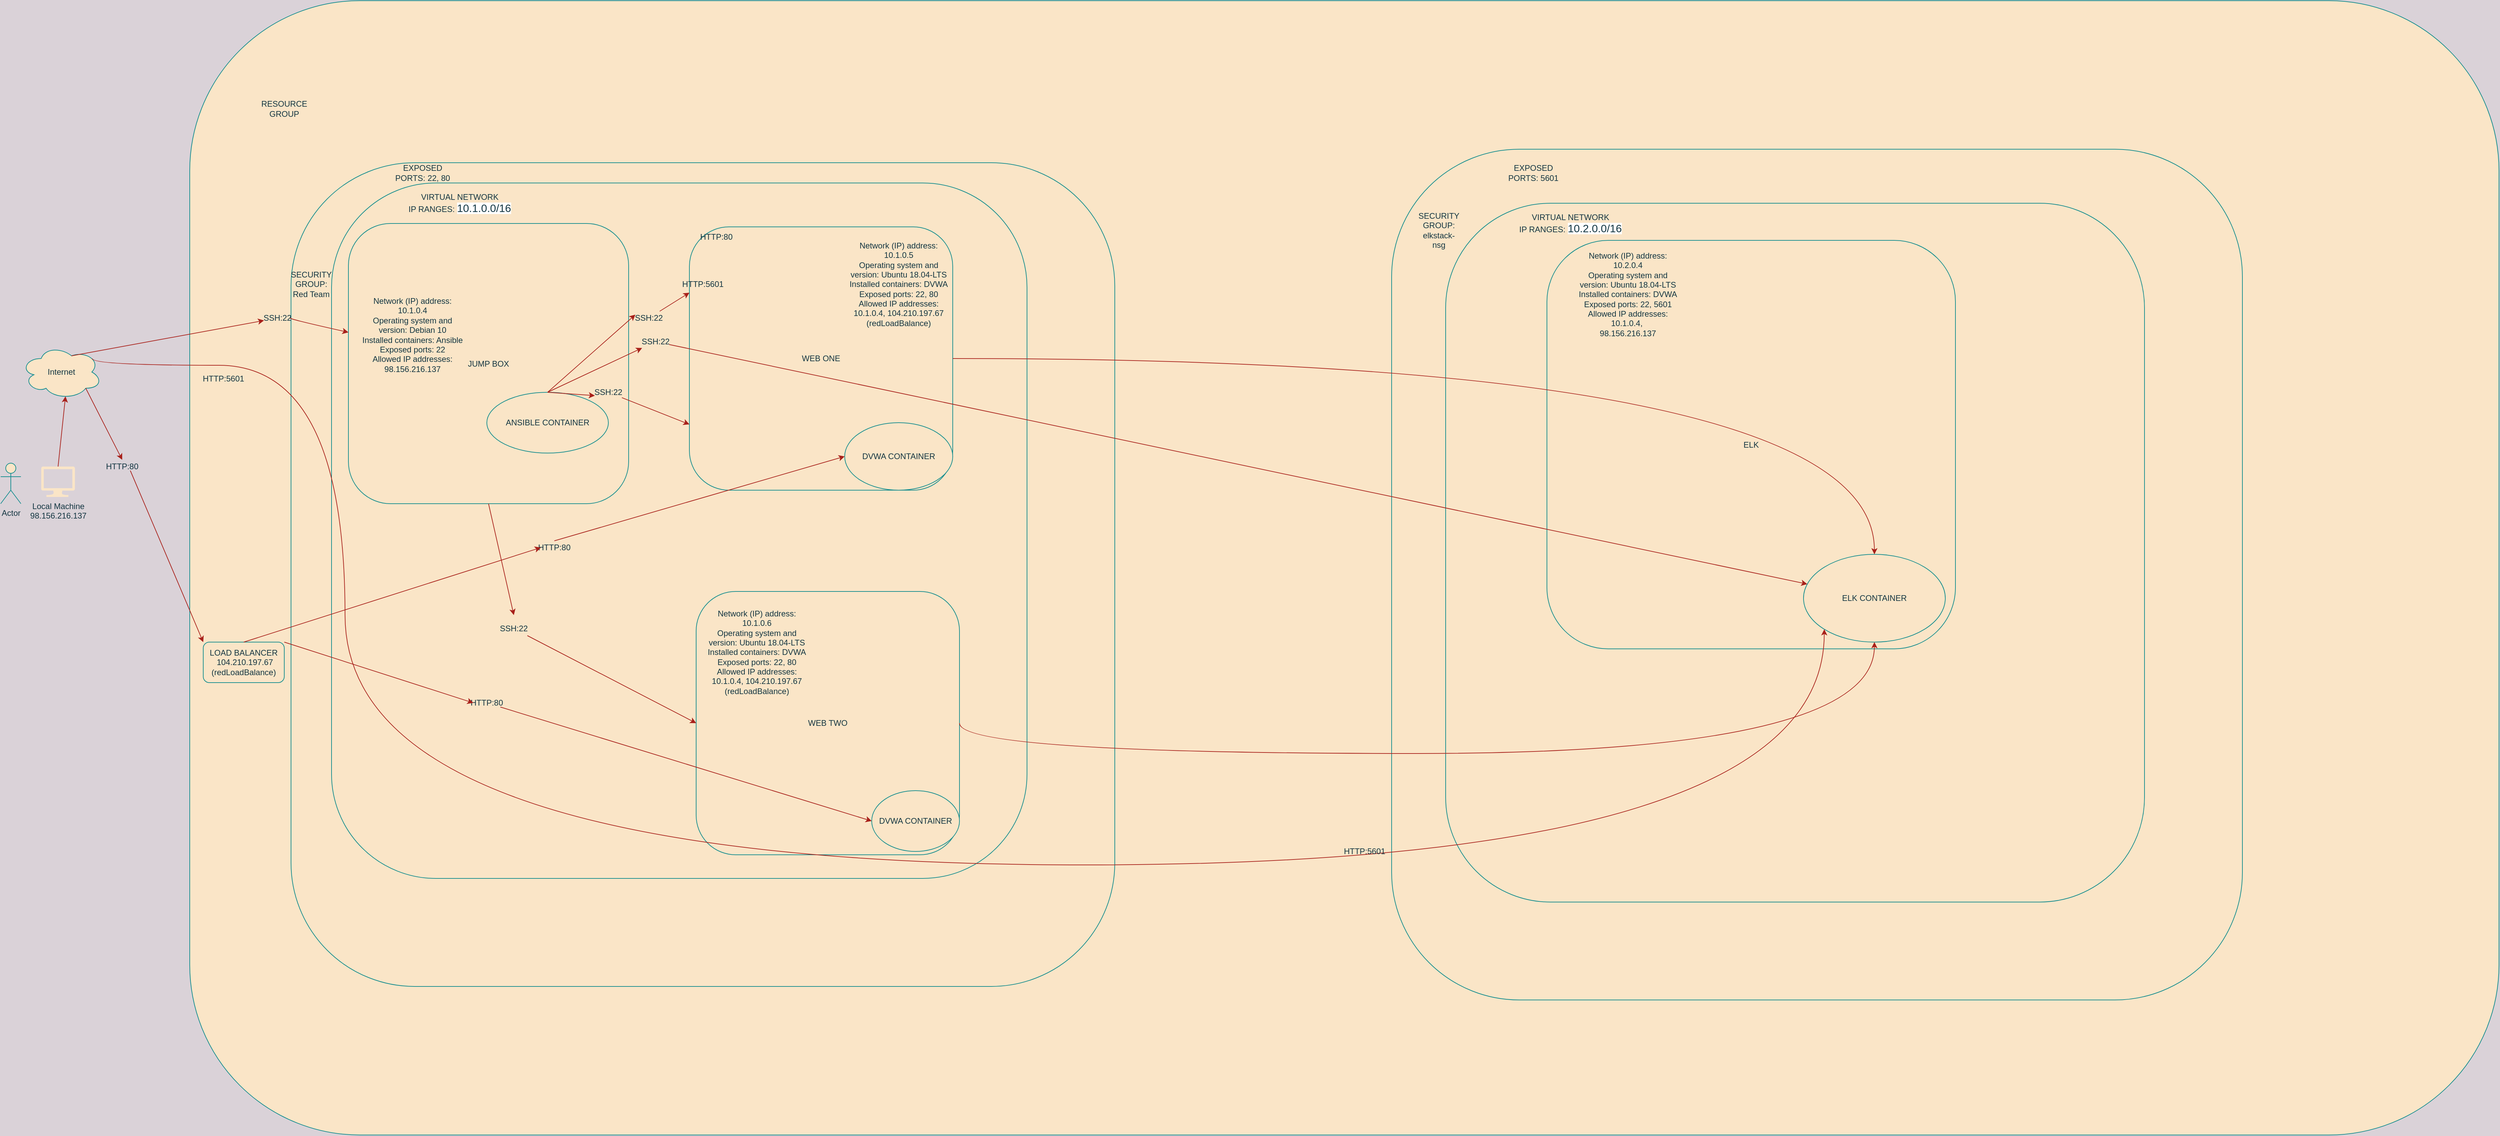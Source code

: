 <mxfile version="13.6.2" type="device"><diagram id="340wQssfHB_q3p-beCrv" name="Page-1"><mxGraphModel dx="1667" dy="1942" grid="1" gridSize="10" guides="1" tooltips="1" connect="1" arrows="1" fold="1" page="1" pageScale="1" pageWidth="850" pageHeight="1100" background="#DAD2D8" math="0" shadow="0"><root><mxCell id="0"/><mxCell id="1" parent="0"/><mxCell id="vLAeXnW0MJjKHgRAVXrd-44" value="" style="whiteSpace=wrap;html=1;fillColor=#FAE5C7;strokeColor=#0F8B8D;fontColor=#143642;rounded=1;" parent="1" vertex="1"><mxGeometry x="80" y="-100" width="3420" height="1680" as="geometry"/></mxCell><mxCell id="vLAeXnW0MJjKHgRAVXrd-53" value="" style="whiteSpace=wrap;html=1;aspect=fixed;fillColor=#FAE5C7;strokeColor=#0F8B8D;fontColor=#143642;rounded=1;" parent="1" vertex="1"><mxGeometry x="1860" y="120" width="1260" height="1260" as="geometry"/></mxCell><mxCell id="vLAeXnW0MJjKHgRAVXrd-56" value="" style="whiteSpace=wrap;html=1;aspect=fixed;fillColor=#FAE5C7;strokeColor=#0F8B8D;fontColor=#143642;rounded=1;" parent="1" vertex="1"><mxGeometry x="1940" y="200" width="1035" height="1035" as="geometry"/></mxCell><mxCell id="vLAeXnW0MJjKHgRAVXrd-1" value="Internet" style="ellipse;shape=cloud;whiteSpace=wrap;html=1;fillColor=#FAE5C7;strokeColor=#0F8B8D;fontColor=#143642;rounded=1;" parent="1" vertex="1"><mxGeometry x="-170" y="410" width="120" height="80" as="geometry"/></mxCell><mxCell id="vLAeXnW0MJjKHgRAVXrd-2" value="" style="whiteSpace=wrap;html=1;aspect=fixed;fillColor=#FAE5C7;strokeColor=#0F8B8D;fontColor=#143642;rounded=1;" parent="1" vertex="1"><mxGeometry x="230" y="140" width="1220" height="1220" as="geometry"/></mxCell><mxCell id="vLAeXnW0MJjKHgRAVXrd-3" value="SECURITY GROUP: Red Team" style="text;html=1;strokeColor=none;fillColor=none;align=center;verticalAlign=middle;whiteSpace=wrap;fontColor=#143642;rounded=1;" parent="1" vertex="1"><mxGeometry x="240" y="310" width="40" height="20" as="geometry"/></mxCell><mxCell id="vLAeXnW0MJjKHgRAVXrd-4" value="" style="whiteSpace=wrap;html=1;aspect=fixed;fillColor=#FAE5C7;strokeColor=#0F8B8D;fontColor=#143642;rounded=1;" parent="1" vertex="1"><mxGeometry x="290" y="170" width="1030" height="1030" as="geometry"/></mxCell><mxCell id="vLAeXnW0MJjKHgRAVXrd-6" value="VIRTUAL NETWORK&lt;br&gt;IP RANGES:&amp;nbsp;&lt;span style=&quot;font-family: &amp;#34;az_ea_font&amp;#34; , &amp;#34;segoe ui&amp;#34; , &amp;#34;az_font&amp;#34; , , , &amp;#34;blinkmacsystemfont&amp;#34; , &amp;#34;roboto&amp;#34; , &amp;#34;oxygen&amp;#34; , &amp;#34;ubuntu&amp;#34; , &amp;#34;cantarell&amp;#34; , &amp;#34;open sans&amp;#34; , &amp;#34;helvetica neue&amp;#34; , sans-serif ; font-size: 16px ; background-color: rgb(255 , 255 , 255)&quot;&gt;10.1.0.0/16&lt;/span&gt;" style="text;html=1;strokeColor=none;fillColor=none;align=center;verticalAlign=middle;whiteSpace=wrap;fontColor=#143642;rounded=1;" parent="1" vertex="1"><mxGeometry x="380" y="185" width="200" height="30" as="geometry"/></mxCell><mxCell id="vLAeXnW0MJjKHgRAVXrd-9" value="WEB ONE" style="whiteSpace=wrap;html=1;aspect=fixed;fillColor=#FAE5C7;strokeColor=#0F8B8D;fontColor=#143642;rounded=1;" parent="1" vertex="1"><mxGeometry x="820" y="235" width="390" height="390" as="geometry"/></mxCell><mxCell id="vLAeXnW0MJjKHgRAVXrd-10" value="WEB TWO" style="whiteSpace=wrap;html=1;aspect=fixed;fillColor=#FAE5C7;strokeColor=#0F8B8D;fontColor=#143642;rounded=1;" parent="1" vertex="1"><mxGeometry x="830" y="775" width="390" height="390" as="geometry"/></mxCell><mxCell id="vLAeXnW0MJjKHgRAVXrd-11" value="JUMP BOX" style="whiteSpace=wrap;html=1;aspect=fixed;fillColor=#FAE5C7;strokeColor=#0F8B8D;fontColor=#143642;rounded=1;" parent="1" vertex="1"><mxGeometry x="315" y="230" width="415" height="415" as="geometry"/></mxCell><mxCell id="vLAeXnW0MJjKHgRAVXrd-12" value="ANSIBLE CONTAINER" style="ellipse;whiteSpace=wrap;html=1;fillColor=#FAE5C7;strokeColor=#0F8B8D;fontColor=#143642;rounded=1;" parent="1" vertex="1"><mxGeometry x="520" y="480" width="180" height="90" as="geometry"/></mxCell><mxCell id="vLAeXnW0MJjKHgRAVXrd-13" value="DVWA CONTAINER" style="ellipse;whiteSpace=wrap;html=1;fillColor=#FAE5C7;strokeColor=#0F8B8D;fontColor=#143642;rounded=1;" parent="1" vertex="1"><mxGeometry x="1050" y="525" width="160" height="100" as="geometry"/></mxCell><mxCell id="vLAeXnW0MJjKHgRAVXrd-14" value="DVWA CONTAINER" style="ellipse;whiteSpace=wrap;html=1;fillColor=#FAE5C7;strokeColor=#0F8B8D;fontColor=#143642;rounded=1;" parent="1" vertex="1"><mxGeometry x="1090" y="1070" width="130" height="90" as="geometry"/></mxCell><mxCell id="vLAeXnW0MJjKHgRAVXrd-17" value="" style="endArrow=classic;html=1;entryX=0;entryY=0.25;entryDx=0;entryDy=0;labelBackgroundColor=#DAD2D8;strokeColor=#A8201A;fontColor=#143642;curved=1;" parent="1" source="vLAeXnW0MJjKHgRAVXrd-27" target="vLAeXnW0MJjKHgRAVXrd-9" edge="1"><mxGeometry width="50" height="50" relative="1" as="geometry"><mxPoint x="410" y="260" as="sourcePoint"/><mxPoint x="460" y="210" as="targetPoint"/></mxGeometry></mxCell><mxCell id="vLAeXnW0MJjKHgRAVXrd-18" value="" style="endArrow=classic;html=1;entryX=0;entryY=0.5;entryDx=0;entryDy=0;labelBackgroundColor=#DAD2D8;strokeColor=#A8201A;fontColor=#143642;curved=1;" parent="1" source="vLAeXnW0MJjKHgRAVXrd-29" target="vLAeXnW0MJjKHgRAVXrd-10" edge="1"><mxGeometry width="50" height="50" relative="1" as="geometry"><mxPoint x="460" y="400" as="sourcePoint"/><mxPoint x="540" y="357.5" as="targetPoint"/></mxGeometry></mxCell><mxCell id="vLAeXnW0MJjKHgRAVXrd-22" value="SSH:22" style="text;html=1;strokeColor=none;fillColor=none;align=center;verticalAlign=middle;whiteSpace=wrap;fontColor=#143642;rounded=1;" parent="1" vertex="1"><mxGeometry x="680" y="470" width="40" height="20" as="geometry"/></mxCell><mxCell id="vLAeXnW0MJjKHgRAVXrd-23" value="" style="endArrow=classic;html=1;entryX=0;entryY=0.75;entryDx=0;entryDy=0;exitX=0.5;exitY=0;exitDx=0;exitDy=0;labelBackgroundColor=#DAD2D8;strokeColor=#A8201A;fontColor=#143642;curved=1;" parent="1" source="vLAeXnW0MJjKHgRAVXrd-12" target="vLAeXnW0MJjKHgRAVXrd-22" edge="1"><mxGeometry width="50" height="50" relative="1" as="geometry"><mxPoint x="400" y="370" as="sourcePoint"/><mxPoint x="490" y="292.5" as="targetPoint"/><Array as="points"/></mxGeometry></mxCell><mxCell id="vLAeXnW0MJjKHgRAVXrd-27" value="SSH:22" style="text;html=1;strokeColor=none;fillColor=none;align=center;verticalAlign=middle;whiteSpace=wrap;fontColor=#143642;rounded=1;" parent="1" vertex="1"><mxGeometry x="740" y="360" width="40" height="20" as="geometry"/></mxCell><mxCell id="vLAeXnW0MJjKHgRAVXrd-28" value="" style="endArrow=classic;html=1;entryX=0;entryY=0.25;entryDx=0;entryDy=0;exitX=0.5;exitY=0;exitDx=0;exitDy=0;labelBackgroundColor=#DAD2D8;strokeColor=#A8201A;fontColor=#143642;curved=1;" parent="1" source="vLAeXnW0MJjKHgRAVXrd-12" target="vLAeXnW0MJjKHgRAVXrd-27" edge="1"><mxGeometry width="50" height="50" relative="1" as="geometry"><mxPoint x="410" y="260" as="sourcePoint"/><mxPoint x="490" y="217.5" as="targetPoint"/></mxGeometry></mxCell><mxCell id="vLAeXnW0MJjKHgRAVXrd-29" value="SSH:22" style="text;html=1;strokeColor=none;fillColor=none;align=center;verticalAlign=middle;whiteSpace=wrap;fontColor=#143642;rounded=1;" parent="1" vertex="1"><mxGeometry x="540" y="810" width="40" height="40" as="geometry"/></mxCell><mxCell id="vLAeXnW0MJjKHgRAVXrd-30" value="" style="endArrow=classic;html=1;entryX=0.5;entryY=0;entryDx=0;entryDy=0;exitX=0.5;exitY=1;exitDx=0;exitDy=0;labelBackgroundColor=#DAD2D8;strokeColor=#A8201A;fontColor=#143642;curved=1;" parent="1" source="vLAeXnW0MJjKHgRAVXrd-11" target="vLAeXnW0MJjKHgRAVXrd-29" edge="1"><mxGeometry width="50" height="50" relative="1" as="geometry"><mxPoint x="460" y="400" as="sourcePoint"/><mxPoint x="490" y="462.5" as="targetPoint"/></mxGeometry></mxCell><mxCell id="vLAeXnW0MJjKHgRAVXrd-31" value="LOAD BALANCER&lt;br&gt;&lt;span&gt;&amp;nbsp;104.210.197.67 (redLoadBalance)&lt;/span&gt;" style="whiteSpace=wrap;html=1;fillColor=#FAE5C7;strokeColor=#0F8B8D;fontColor=#143642;rounded=1;" parent="1" vertex="1"><mxGeometry x="100" y="850" width="120" height="60" as="geometry"/></mxCell><mxCell id="vLAeXnW0MJjKHgRAVXrd-32" value="" style="endArrow=classic;html=1;entryX=0;entryY=0.5;entryDx=0;entryDy=0;labelBackgroundColor=#DAD2D8;strokeColor=#A8201A;fontColor=#143642;curved=1;" parent="1" source="vLAeXnW0MJjKHgRAVXrd-41" target="vLAeXnW0MJjKHgRAVXrd-14" edge="1"><mxGeometry width="50" height="50" relative="1" as="geometry"><mxPoint x="250" y="540" as="sourcePoint"/><mxPoint x="300" y="490" as="targetPoint"/></mxGeometry></mxCell><mxCell id="vLAeXnW0MJjKHgRAVXrd-34" value="" style="endArrow=classic;html=1;entryX=0;entryY=0;entryDx=0;entryDy=0;exitX=0.8;exitY=0.8;exitDx=0;exitDy=0;exitPerimeter=0;labelBackgroundColor=#DAD2D8;strokeColor=#A8201A;fontColor=#143642;curved=1;" parent="1" source="vLAeXnW0MJjKHgRAVXrd-37" target="vLAeXnW0MJjKHgRAVXrd-31" edge="1"><mxGeometry width="50" height="50" relative="1" as="geometry"><mxPoint x="120" y="480" as="sourcePoint"/><mxPoint x="170" y="430" as="targetPoint"/></mxGeometry></mxCell><mxCell id="vLAeXnW0MJjKHgRAVXrd-36" value="" style="endArrow=classic;html=1;entryX=0;entryY=0.75;entryDx=0;entryDy=0;labelBackgroundColor=#DAD2D8;strokeColor=#A8201A;fontColor=#143642;curved=1;" parent="1" source="vLAeXnW0MJjKHgRAVXrd-22" target="vLAeXnW0MJjKHgRAVXrd-9" edge="1"><mxGeometry width="50" height="50" relative="1" as="geometry"><mxPoint x="465" y="322.857" as="sourcePoint"/><mxPoint x="750" y="455.0" as="targetPoint"/></mxGeometry></mxCell><mxCell id="vLAeXnW0MJjKHgRAVXrd-37" value="HTTP:80" style="text;html=1;strokeColor=none;fillColor=none;align=center;verticalAlign=middle;whiteSpace=wrap;fontColor=#143642;rounded=1;" parent="1" vertex="1"><mxGeometry x="-40" y="580" width="40" height="20" as="geometry"/></mxCell><mxCell id="vLAeXnW0MJjKHgRAVXrd-38" value="" style="endArrow=classic;html=1;entryX=0.5;entryY=0;entryDx=0;entryDy=0;exitX=0.8;exitY=0.8;exitDx=0;exitDy=0;exitPerimeter=0;labelBackgroundColor=#DAD2D8;strokeColor=#A8201A;fontColor=#143642;curved=1;" parent="1" source="vLAeXnW0MJjKHgRAVXrd-1" target="vLAeXnW0MJjKHgRAVXrd-37" edge="1"><mxGeometry width="50" height="50" relative="1" as="geometry"><mxPoint x="106" y="444" as="sourcePoint"/><mxPoint x="140" y="540" as="targetPoint"/></mxGeometry></mxCell><mxCell id="vLAeXnW0MJjKHgRAVXrd-40" value="" style="endArrow=classic;html=1;entryX=0;entryY=0.5;entryDx=0;entryDy=0;exitX=0.5;exitY=0;exitDx=0;exitDy=0;labelBackgroundColor=#DAD2D8;strokeColor=#A8201A;fontColor=#143642;curved=1;" parent="1" source="vLAeXnW0MJjKHgRAVXrd-39" target="vLAeXnW0MJjKHgRAVXrd-13" edge="1"><mxGeometry width="50" height="50" relative="1" as="geometry"><mxPoint x="230" y="540" as="sourcePoint"/><mxPoint x="610" y="305" as="targetPoint"/></mxGeometry></mxCell><mxCell id="vLAeXnW0MJjKHgRAVXrd-41" value="HTTP:80" style="text;html=1;strokeColor=none;fillColor=none;align=center;verticalAlign=middle;whiteSpace=wrap;fontColor=#143642;rounded=1;" parent="1" vertex="1"><mxGeometry x="500" y="930" width="40" height="20" as="geometry"/></mxCell><mxCell id="vLAeXnW0MJjKHgRAVXrd-42" value="" style="endArrow=classic;html=1;entryX=0;entryY=0.5;entryDx=0;entryDy=0;exitX=1;exitY=0;exitDx=0;exitDy=0;labelBackgroundColor=#DAD2D8;strokeColor=#A8201A;fontColor=#143642;curved=1;" parent="1" source="vLAeXnW0MJjKHgRAVXrd-31" target="vLAeXnW0MJjKHgRAVXrd-41" edge="1"><mxGeometry width="50" height="50" relative="1" as="geometry"><mxPoint x="250" y="540" as="sourcePoint"/><mxPoint x="610" y="485" as="targetPoint"/></mxGeometry></mxCell><mxCell id="vLAeXnW0MJjKHgRAVXrd-45" value="RESOURCE GROUP" style="text;html=1;strokeColor=none;fillColor=none;align=center;verticalAlign=middle;whiteSpace=wrap;fontColor=#143642;rounded=1;" parent="1" vertex="1"><mxGeometry x="200" y="50" width="40" height="20" as="geometry"/></mxCell><mxCell id="vLAeXnW0MJjKHgRAVXrd-46" value="Local Machine&lt;br&gt;98.156.216.137" style="aspect=fixed;pointerEvents=1;shadow=0;dashed=0;html=1;strokeColor=none;labelPosition=center;verticalLabelPosition=bottom;verticalAlign=top;align=center;fillColor=#FAE5C7;shape=mxgraph.azure.computer;fontColor=#143642;rounded=1;" parent="1" vertex="1"><mxGeometry x="-140" y="590" width="50" height="45" as="geometry"/></mxCell><mxCell id="vLAeXnW0MJjKHgRAVXrd-49" value="" style="endArrow=classic;html=1;entryX=0.55;entryY=0.95;entryDx=0;entryDy=0;entryPerimeter=0;exitX=0.5;exitY=0;exitDx=0;exitDy=0;exitPerimeter=0;labelBackgroundColor=#DAD2D8;strokeColor=#A8201A;fontColor=#143642;curved=1;" parent="1" source="vLAeXnW0MJjKHgRAVXrd-46" target="vLAeXnW0MJjKHgRAVXrd-1" edge="1"><mxGeometry width="50" height="50" relative="1" as="geometry"><mxPoint x="45" y="565" as="sourcePoint"/><mxPoint x="95" y="515" as="targetPoint"/></mxGeometry></mxCell><mxCell id="vLAeXnW0MJjKHgRAVXrd-50" value="" style="endArrow=classic;html=1;labelBackgroundColor=#DAD2D8;strokeColor=#A8201A;fontColor=#143642;curved=1;" parent="1" source="vLAeXnW0MJjKHgRAVXrd-21" target="vLAeXnW0MJjKHgRAVXrd-11" edge="1"><mxGeometry width="50" height="50" relative="1" as="geometry"><mxPoint x="110" y="400" as="sourcePoint"/><mxPoint x="160" y="350" as="targetPoint"/><Array as="points"><mxPoint x="220" y="370"/></Array></mxGeometry></mxCell><mxCell id="vLAeXnW0MJjKHgRAVXrd-21" value="SSH:22" style="text;html=1;strokeColor=none;fillColor=none;align=center;verticalAlign=middle;whiteSpace=wrap;fontColor=#143642;rounded=1;" parent="1" vertex="1"><mxGeometry x="190" y="360" width="40" height="20" as="geometry"/></mxCell><mxCell id="vLAeXnW0MJjKHgRAVXrd-51" value="" style="endArrow=classic;html=1;exitX=0.625;exitY=0.2;exitDx=0;exitDy=0;exitPerimeter=0;labelBackgroundColor=#DAD2D8;strokeColor=#A8201A;fontColor=#143642;curved=1;" parent="1" source="vLAeXnW0MJjKHgRAVXrd-1" target="vLAeXnW0MJjKHgRAVXrd-21" edge="1"><mxGeometry width="50" height="50" relative="1" as="geometry"><mxPoint x="110" y="400.0" as="sourcePoint"/><mxPoint x="310" y="350.909" as="targetPoint"/><Array as="points"/></mxGeometry></mxCell><mxCell id="vLAeXnW0MJjKHgRAVXrd-54" value="ELK" style="whiteSpace=wrap;html=1;aspect=fixed;fillColor=#FAE5C7;strokeColor=#0F8B8D;fontColor=#143642;rounded=1;" parent="1" vertex="1"><mxGeometry x="2090" y="255" width="605" height="605" as="geometry"/></mxCell><mxCell id="vLAeXnW0MJjKHgRAVXrd-55" value="ELK CONTAINER" style="ellipse;whiteSpace=wrap;html=1;fillColor=#FAE5C7;strokeColor=#0F8B8D;fontColor=#143642;rounded=1;" parent="1" vertex="1"><mxGeometry x="2470" y="720" width="210" height="130" as="geometry"/></mxCell><mxCell id="vLAeXnW0MJjKHgRAVXrd-59" value="" style="endArrow=classic;html=1;labelBackgroundColor=#DAD2D8;strokeColor=#A8201A;fontColor=#143642;curved=1;" parent="1" source="vLAeXnW0MJjKHgRAVXrd-60" target="vLAeXnW0MJjKHgRAVXrd-55" edge="1"><mxGeometry width="50" height="50" relative="1" as="geometry"><mxPoint x="375" y="395" as="sourcePoint"/><mxPoint x="425" y="345" as="targetPoint"/></mxGeometry></mxCell><mxCell id="vLAeXnW0MJjKHgRAVXrd-60" value="SSH:22" style="text;html=1;strokeColor=none;fillColor=none;align=center;verticalAlign=middle;whiteSpace=wrap;fontColor=#143642;rounded=1;" parent="1" vertex="1"><mxGeometry x="750" y="395" width="40" height="20" as="geometry"/></mxCell><mxCell id="vLAeXnW0MJjKHgRAVXrd-61" value="" style="endArrow=classic;html=1;labelBackgroundColor=#DAD2D8;strokeColor=#A8201A;fontColor=#143642;curved=1;" parent="1" target="vLAeXnW0MJjKHgRAVXrd-60" edge="1"><mxGeometry width="50" height="50" relative="1" as="geometry"><mxPoint x="610" y="480" as="sourcePoint"/><mxPoint x="1130.046" y="376.126" as="targetPoint"/></mxGeometry></mxCell><mxCell id="vLAeXnW0MJjKHgRAVXrd-62" value="VIRTUAL NETWORK&lt;br&gt;IP RANGES:&amp;nbsp;&lt;span style=&quot;font-family: &amp;#34;az_ea_font&amp;#34; , &amp;#34;segoe ui&amp;#34; , &amp;#34;az_font&amp;#34; , , , &amp;#34;blinkmacsystemfont&amp;#34; , &amp;#34;roboto&amp;#34; , &amp;#34;oxygen&amp;#34; , &amp;#34;ubuntu&amp;#34; , &amp;#34;cantarell&amp;#34; , &amp;#34;open sans&amp;#34; , &amp;#34;helvetica neue&amp;#34; , sans-serif ; font-size: 16px ; background-color: rgb(255 , 255 , 255)&quot;&gt;10.2.0.0/16&lt;/span&gt;" style="text;html=1;strokeColor=none;fillColor=none;align=center;verticalAlign=middle;whiteSpace=wrap;fontColor=#143642;rounded=1;" parent="1" vertex="1"><mxGeometry x="2025" y="215" width="200" height="30" as="geometry"/></mxCell><mxCell id="vLAeXnW0MJjKHgRAVXrd-63" value="SECURITY GROUP: elkstack-nsg" style="text;html=1;strokeColor=none;fillColor=none;align=center;verticalAlign=middle;whiteSpace=wrap;fontColor=#143642;rounded=1;" parent="1" vertex="1"><mxGeometry x="1910" y="230" width="40" height="20" as="geometry"/></mxCell><mxCell id="vLAeXnW0MJjKHgRAVXrd-64" style="edgeStyle=orthogonalEdgeStyle;orthogonalLoop=1;jettySize=auto;html=1;entryX=0;entryY=1;entryDx=0;entryDy=0;exitX=0.88;exitY=0.25;exitDx=0;exitDy=0;exitPerimeter=0;labelBackgroundColor=#DAD2D8;strokeColor=#A8201A;fontColor=#143642;curved=1;" parent="1" source="vLAeXnW0MJjKHgRAVXrd-1" target="vLAeXnW0MJjKHgRAVXrd-55" edge="1"><mxGeometry relative="1" as="geometry"><mxPoint x="120" y="420" as="sourcePoint"/><Array as="points"><mxPoint x="-64" y="440"/><mxPoint x="310" y="440"/><mxPoint x="310" y="1180"/><mxPoint x="2501" y="1180"/></Array></mxGeometry></mxCell><mxCell id="vLAeXnW0MJjKHgRAVXrd-65" value="HTTP:5601" style="text;html=1;strokeColor=none;fillColor=none;align=center;verticalAlign=middle;whiteSpace=wrap;fontColor=#143642;rounded=1;" parent="1" vertex="1"><mxGeometry x="820" y="310" width="40" height="20" as="geometry"/></mxCell><mxCell id="vLAeXnW0MJjKHgRAVXrd-70" value="EXPOSED&lt;br&gt;PORTS: 22, 80" style="text;html=1;strokeColor=none;fillColor=none;align=center;verticalAlign=middle;whiteSpace=wrap;fontColor=#143642;rounded=1;" parent="1" vertex="1"><mxGeometry x="270" y="145" width="310" height="20" as="geometry"/></mxCell><mxCell id="vLAeXnW0MJjKHgRAVXrd-71" value="EXPOSED&lt;br&gt;PORTS: 5601" style="text;html=1;strokeColor=none;fillColor=none;align=center;verticalAlign=middle;whiteSpace=wrap;fontColor=#143642;rounded=1;" parent="1" vertex="1"><mxGeometry x="1915" y="145" width="310" height="20" as="geometry"/></mxCell><mxCell id="vLAeXnW0MJjKHgRAVXrd-69" style="edgeStyle=orthogonalEdgeStyle;orthogonalLoop=1;jettySize=auto;html=1;exitX=1;exitY=0.5;exitDx=0;exitDy=0;entryX=0.5;entryY=0;entryDx=0;entryDy=0;labelBackgroundColor=#DAD2D8;strokeColor=#A8201A;fontColor=#143642;curved=1;" parent="1" source="vLAeXnW0MJjKHgRAVXrd-9" target="vLAeXnW0MJjKHgRAVXrd-55" edge="1"><mxGeometry relative="1" as="geometry"/></mxCell><mxCell id="vLAeXnW0MJjKHgRAVXrd-73" value="HTTP:80" style="text;html=1;strokeColor=none;fillColor=none;align=center;verticalAlign=middle;whiteSpace=wrap;fontColor=#143642;rounded=1;" parent="1" vertex="1"><mxGeometry x="840" y="240" width="40" height="20" as="geometry"/></mxCell><mxCell id="vLAeXnW0MJjKHgRAVXrd-75" value="&lt;div&gt;Network (IP) address: 10.2.0.4&lt;br&gt;&lt;/div&gt;&lt;div&gt;Operating system and version: Ubuntu 18.04-LTS&lt;/div&gt;&lt;div&gt;Installed containers: DVWA&lt;/div&gt;&lt;div&gt;Exposed ports: 22, 5601&lt;/div&gt;&lt;div&gt;Allowed IP addresses: 10.1.0.4,&amp;nbsp;&lt;/div&gt;98.156.216.137" style="text;html=1;strokeColor=none;fillColor=none;align=center;verticalAlign=middle;whiteSpace=wrap;fontColor=#143642;rounded=1;" parent="1" vertex="1"><mxGeometry x="2130" y="260" width="160" height="150" as="geometry"/></mxCell><mxCell id="vLAeXnW0MJjKHgRAVXrd-77" value="&lt;div&gt;Network (IP) address: 10.1.0.5&lt;br&gt;&lt;/div&gt;&lt;div&gt;Operating system and version: Ubuntu 18.04-LTS&lt;/div&gt;&lt;div&gt;Installed containers: DVWA&lt;/div&gt;&lt;div&gt;Exposed ports: 22, 80&lt;/div&gt;&lt;div&gt;Allowed IP addresses: 10.1.0.4, 104.210.197.67 (redLoadBalance)&lt;/div&gt;" style="text;html=1;strokeColor=none;fillColor=none;align=center;verticalAlign=middle;whiteSpace=wrap;fontColor=#143642;rounded=1;" parent="1" vertex="1"><mxGeometry x="1050" y="245" width="160" height="150" as="geometry"/></mxCell><mxCell id="vLAeXnW0MJjKHgRAVXrd-78" value="&lt;div&gt;Network (IP) address: 10.1.0.6&lt;br&gt;&lt;/div&gt;&lt;div&gt;Operating system and version: Ubuntu 18.04-LTS&lt;/div&gt;&lt;div&gt;Installed containers: DVWA&lt;/div&gt;&lt;div&gt;Exposed ports: 22, 80&lt;/div&gt;&lt;div&gt;Allowed IP addresses: 10.1.0.4, 104.210.197.67 (redLoadBalance)&lt;/div&gt;" style="text;html=1;strokeColor=none;fillColor=none;align=center;verticalAlign=middle;whiteSpace=wrap;fontColor=#143642;rounded=1;" parent="1" vertex="1"><mxGeometry x="840" y="790" width="160" height="150" as="geometry"/></mxCell><mxCell id="vLAeXnW0MJjKHgRAVXrd-79" value="&lt;div&gt;&lt;span&gt;Network (IP) address: 10.1.0.4&lt;/span&gt;&lt;br&gt;&lt;/div&gt;&lt;div&gt;Operating system and version: Debian 10&lt;/div&gt;&lt;div&gt;Installed containers: Ansible&lt;/div&gt;&lt;div&gt;Exposed ports: 22&lt;/div&gt;&lt;div&gt;Allowed IP addresses: 98.156.216.137&lt;/div&gt;" style="text;html=1;strokeColor=none;fillColor=none;align=center;verticalAlign=middle;whiteSpace=wrap;fontColor=#143642;rounded=1;" parent="1" vertex="1"><mxGeometry x="330" y="320" width="160" height="150" as="geometry"/></mxCell><mxCell id="vLAeXnW0MJjKHgRAVXrd-68" style="edgeStyle=orthogonalEdgeStyle;orthogonalLoop=1;jettySize=auto;html=1;exitX=1;exitY=0.5;exitDx=0;exitDy=0;labelBackgroundColor=#DAD2D8;strokeColor=#A8201A;fontColor=#143642;curved=1;" parent="1" source="vLAeXnW0MJjKHgRAVXrd-10" target="vLAeXnW0MJjKHgRAVXrd-55" edge="1"><mxGeometry relative="1" as="geometry"><Array as="points"><mxPoint x="2575" y="1015"/></Array></mxGeometry></mxCell><mxCell id="vLAeXnW0MJjKHgRAVXrd-83" value="Actor" style="shape=umlActor;verticalLabelPosition=bottom;verticalAlign=top;html=1;outlineConnect=0;fillColor=#FAE5C7;strokeColor=#0F8B8D;fontColor=#143642;rounded=1;" parent="1" vertex="1"><mxGeometry x="-200" y="585" width="30" height="60" as="geometry"/></mxCell><mxCell id="vLAeXnW0MJjKHgRAVXrd-39" value="HTTP:80" style="text;html=1;strokeColor=none;fillColor=none;align=center;verticalAlign=middle;whiteSpace=wrap;fontColor=#143642;rounded=1;" parent="1" vertex="1"><mxGeometry x="600" y="700" width="40" height="20" as="geometry"/></mxCell><mxCell id="OCc7nU7ObRooFBsUQkB6-1" value="" style="endArrow=classic;html=1;entryX=0;entryY=0.5;entryDx=0;entryDy=0;exitX=0.5;exitY=0;exitDx=0;exitDy=0;labelBackgroundColor=#DAD2D8;strokeColor=#A8201A;fontColor=#143642;curved=1;" edge="1" parent="1" source="vLAeXnW0MJjKHgRAVXrd-31" target="vLAeXnW0MJjKHgRAVXrd-39"><mxGeometry width="50" height="50" relative="1" as="geometry"><mxPoint x="160" y="850" as="sourcePoint"/><mxPoint x="1050" y="575" as="targetPoint"/></mxGeometry></mxCell><mxCell id="OCc7nU7ObRooFBsUQkB6-2" value="HTTP:5601" style="text;html=1;strokeColor=none;fillColor=none;align=center;verticalAlign=middle;whiteSpace=wrap;fontColor=#143642;rounded=1;" vertex="1" parent="1"><mxGeometry x="110" y="450" width="40" height="20" as="geometry"/></mxCell><mxCell id="OCc7nU7ObRooFBsUQkB6-5" value="HTTP:5601" style="text;html=1;strokeColor=none;fillColor=none;align=center;verticalAlign=middle;whiteSpace=wrap;fontColor=#143642;rounded=1;" vertex="1" parent="1"><mxGeometry x="1800" y="1150" width="40" height="20" as="geometry"/></mxCell></root></mxGraphModel></diagram></mxfile>